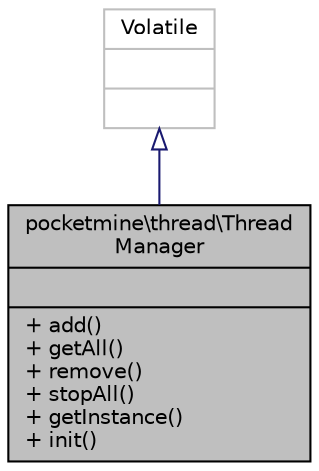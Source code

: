 digraph "pocketmine\thread\ThreadManager"
{
 // INTERACTIVE_SVG=YES
 // LATEX_PDF_SIZE
  edge [fontname="Helvetica",fontsize="10",labelfontname="Helvetica",labelfontsize="10"];
  node [fontname="Helvetica",fontsize="10",shape=record];
  Node1 [label="{pocketmine\\thread\\Thread\lManager\n||+ add()\l+ getAll()\l+ remove()\l+ stopAll()\l+ getInstance()\l+ init()\l}",height=0.2,width=0.4,color="black", fillcolor="grey75", style="filled", fontcolor="black",tooltip=" "];
  Node2 -> Node1 [dir="back",color="midnightblue",fontsize="10",style="solid",arrowtail="onormal",fontname="Helvetica"];
  Node2 [label="{Volatile\n||}",height=0.2,width=0.4,color="grey75", fillcolor="white", style="filled",tooltip=" "];
}
